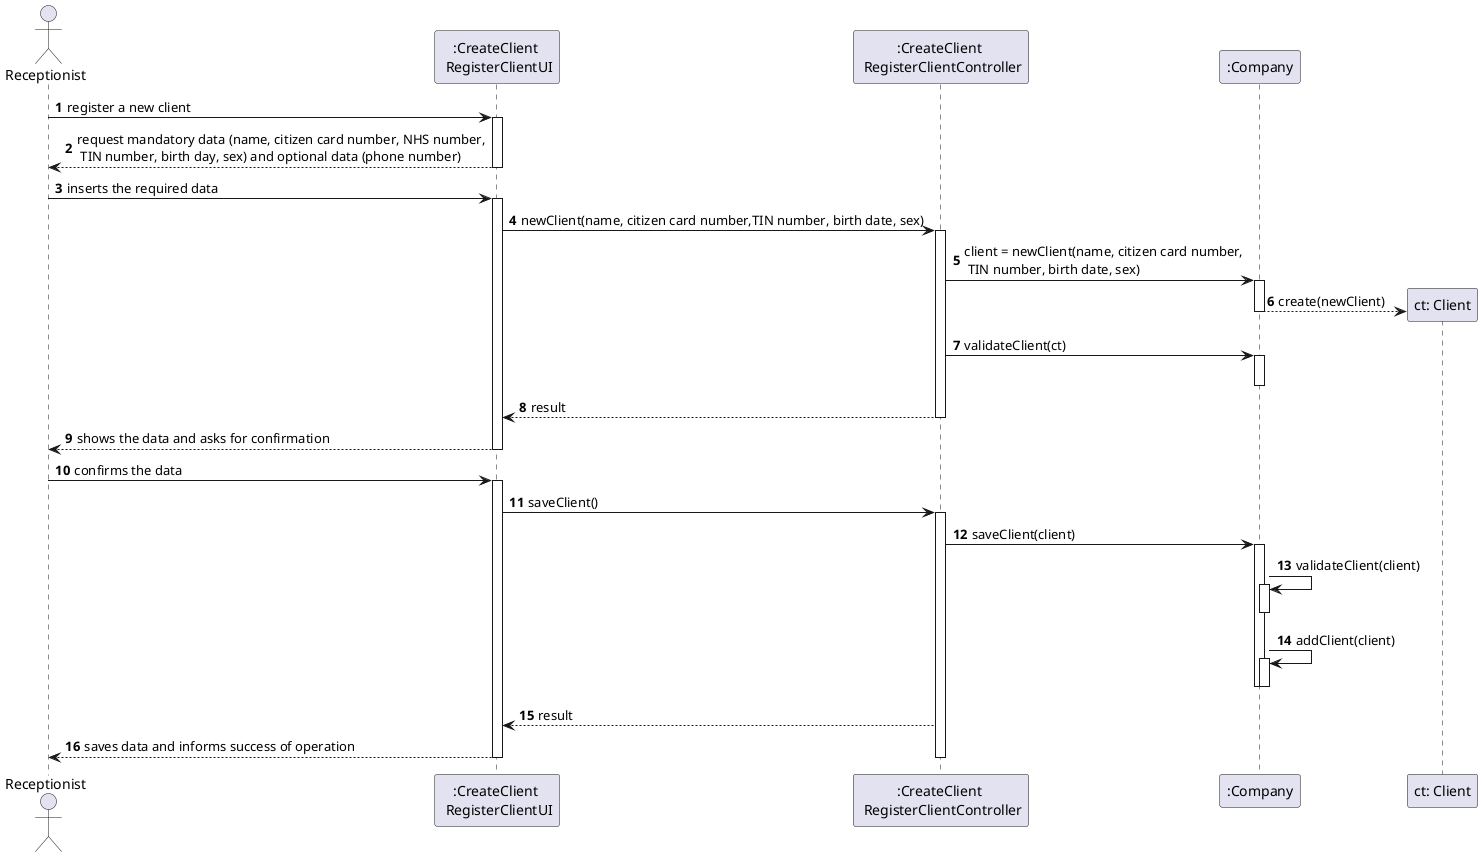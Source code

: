 @startuml
autonumber
'hide footbox
actor "Receptionist" as RECEP

participant ":CreateClient \n RegisterClientUI" as UI
participant ":CreateClient \n RegisterClientController" as CTRL
participant ":Company" as C
participant "ct: Client" as CL



RECEP -> UI : register a new client
activate UI
    UI --> RECEP : request mandatory data (name, citizen card number, NHS number,\n TIN number, birth day, sex) and optional data (phone number)
deactivate UI

RECEP -> UI : inserts the required data
activate UI
    UI -> CTRL : newClient(name, citizen card number,TIN number, birth date, sex)
    activate CTRL

        CTRL -> C: client = newClient(name, citizen card number,\n TIN number, birth date, sex)

        activate C
        C --> CL** : create(newClient)
        deactivate C

        CTRL -> C : validateClient(ct)
        activate C
        deactivate C

        CTRL --> UI : result

    deactivate CTRL
    UI --> RECEP : shows the data and asks for confirmation
deactivate UI
RECEP -> UI : confirms the data
activate UI

    UI -> CTRL : saveClient()

activate CTRL
    CTRL -> C : saveClient(client)

activate C

    C -> C : validateClient(client)
    activate C
    deactivate C
    C -> C : addClient(client)
    activate C
    deactivate C
    deactivate C
    CTRL --> UI : result

UI --> RECEP : saves data and informs success of operation
deactivate C
deactivate UI
deactivate CTRL

@enduml
